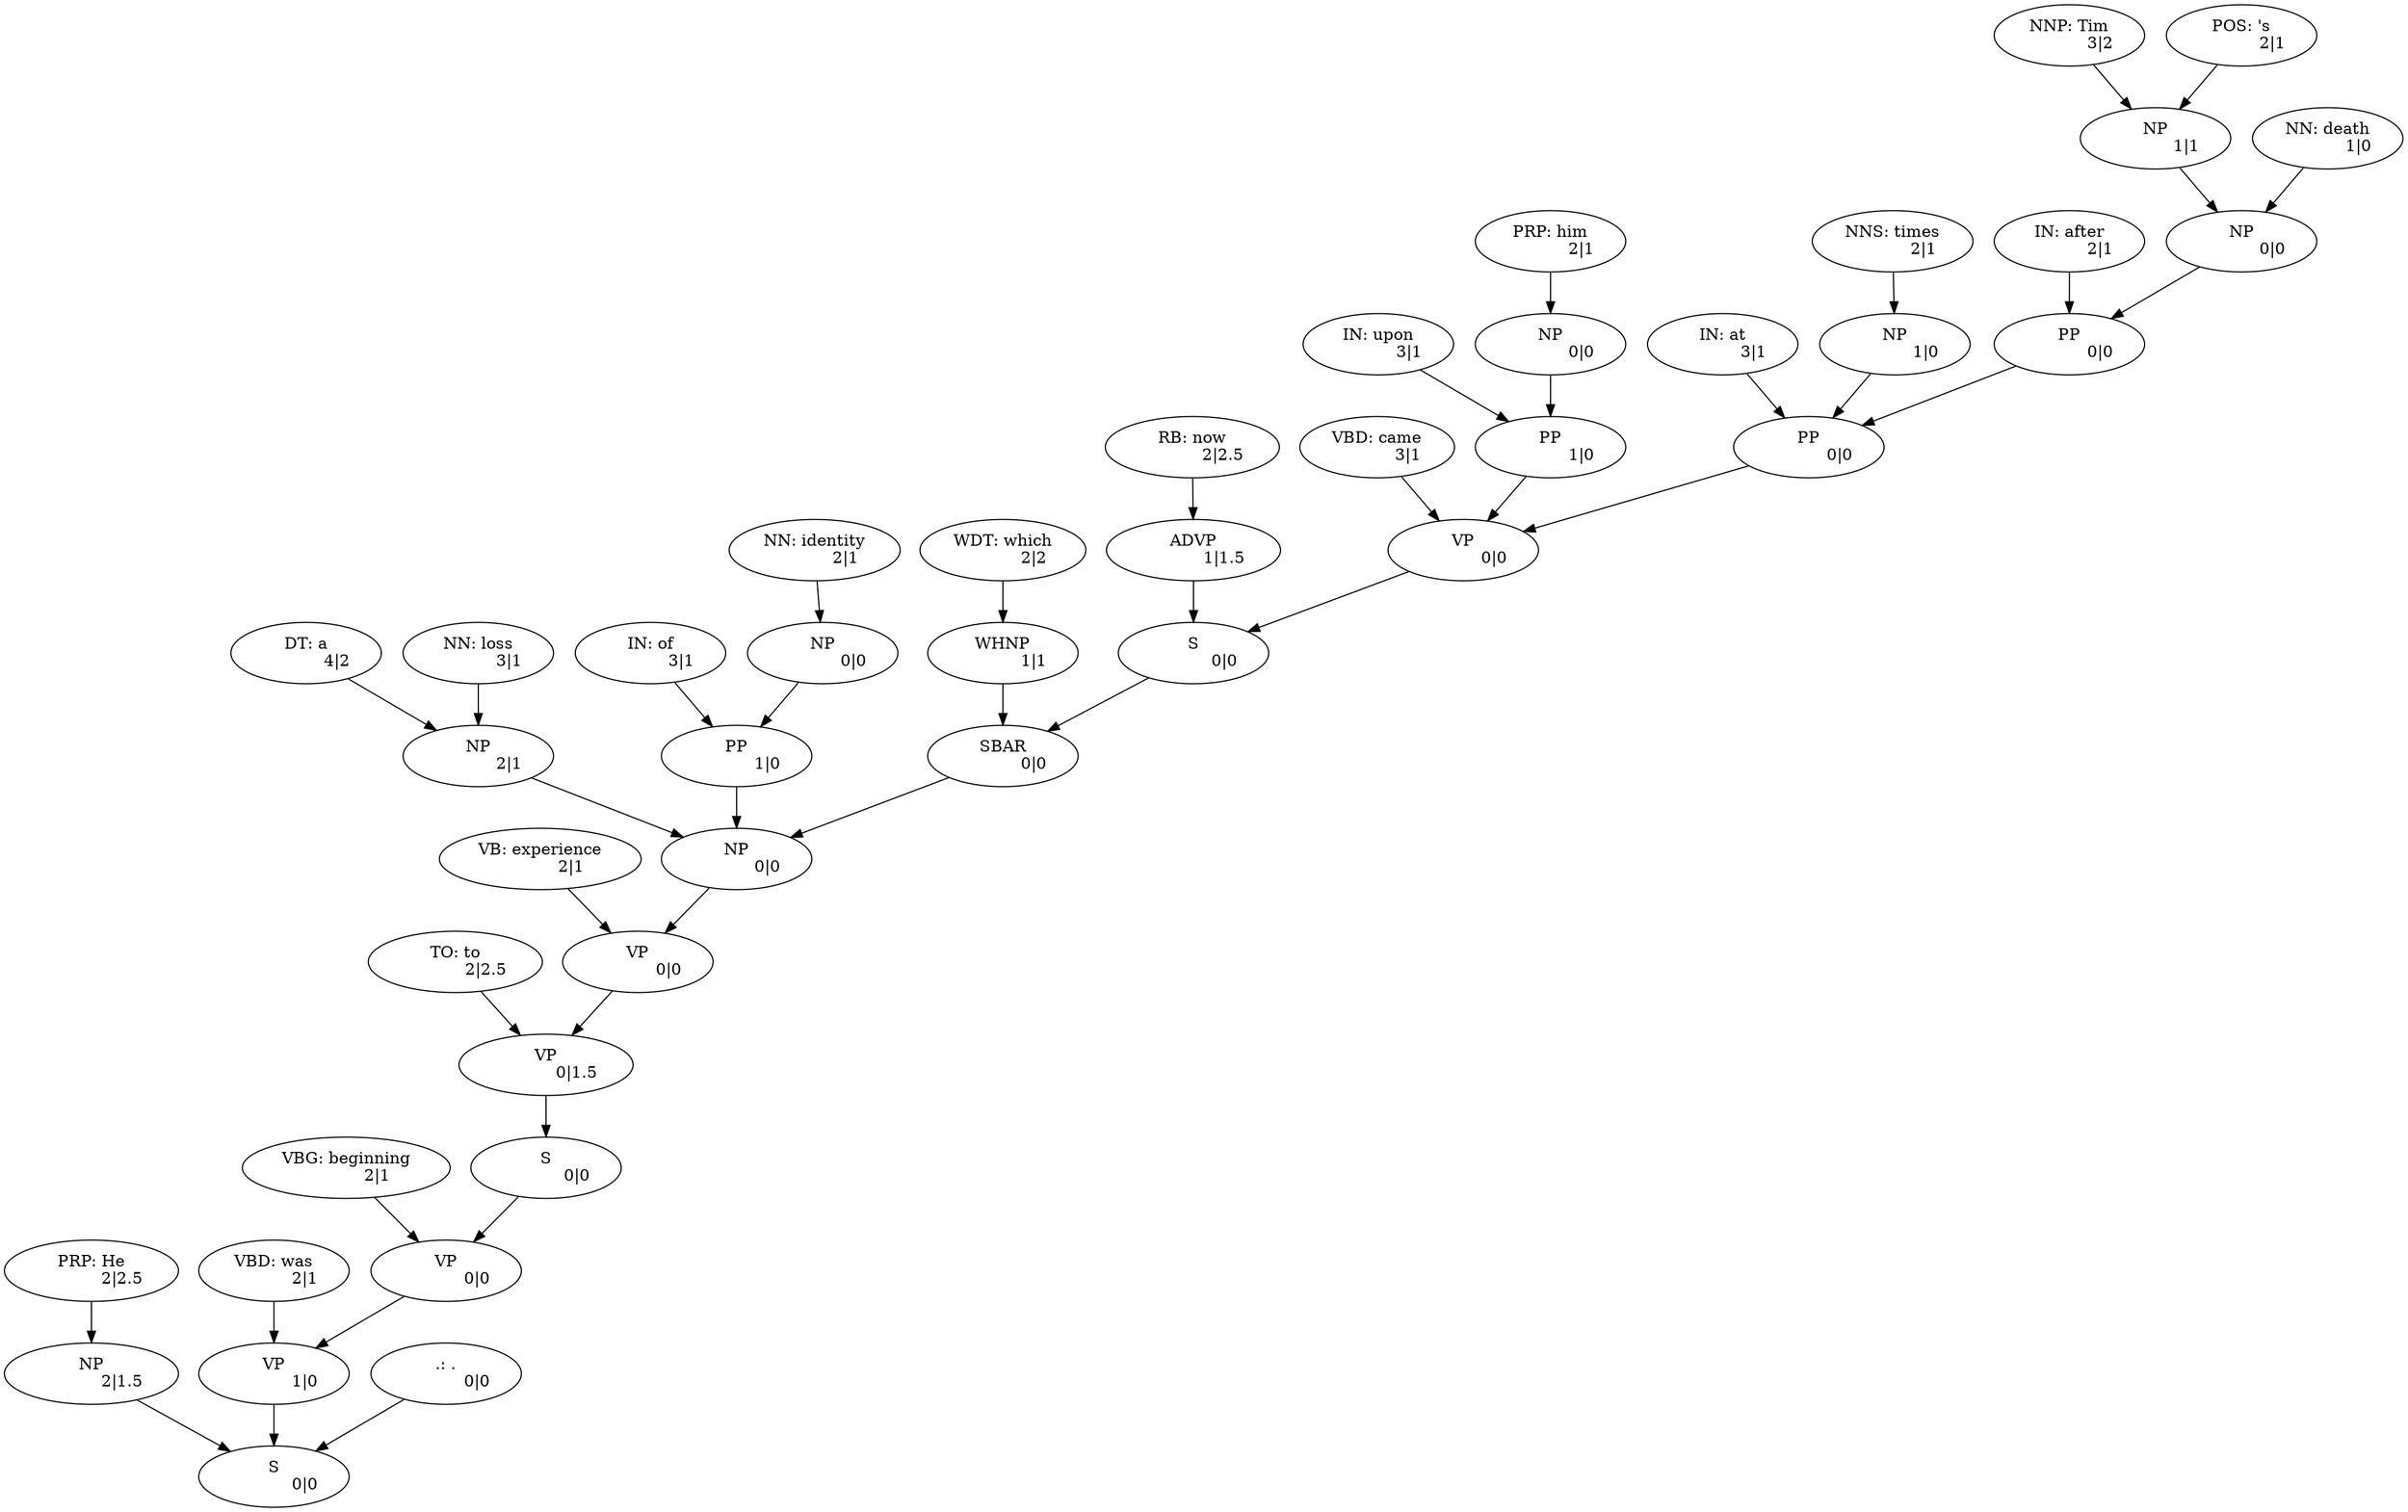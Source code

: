 digraph {
	52 [label="S
            0|0"]
	10 [label="NP
            2|1.5"]
	10 -> 52
	9 [label="PRP: He
            2|2.5"]
	9 -> 10
	50 [label="VP
            1|0"]
	50 -> 52
	11 [label="VBD: was
            2|1"]
	11 -> 50
	49 [label="VP
            0|0"]
	49 -> 50
	12 [label="VBG: beginning
            2|1"]
	12 -> 49
	48 [label="S
            0|0"]
	48 -> 49
	47 [label="VP
            0|1.5"]
	47 -> 48
	13 [label="TO: to
            2|2.5"]
	13 -> 47
	46 [label="VP
            0|0"]
	46 -> 47
	14 [label="VB: experience
            2|1"]
	14 -> 46
	45 [label="NP
            0|0"]
	45 -> 46
	17 [label="NP
            2|1"]
	17 -> 45
	15 [label="DT: a
            4|2"]
	15 -> 17
	16 [label="NN: loss
            3|1"]
	16 -> 17
	21 [label="PP
            1|0"]
	21 -> 45
	18 [label="IN: of
            3|1"]
	18 -> 21
	20 [label="NP
            0|0"]
	20 -> 21
	19 [label="NN: identity
            2|1"]
	19 -> 20
	44 [label="SBAR
            0|0"]
	44 -> 45
	23 [label="WHNP
            1|1"]
	23 -> 44
	22 [label="WDT: which
            2|2"]
	22 -> 23
	43 [label="S
            0|0"]
	43 -> 44
	25 [label="ADVP
            1|1.5"]
	25 -> 43
	24 [label="RB: now
            2|2.5"]
	24 -> 25
	42 [label="VP
            0|0"]
	42 -> 43
	26 [label="VBD: came
            3|1"]
	26 -> 42
	30 [label="PP
            1|0"]
	30 -> 42
	27 [label="IN: upon
            3|1"]
	27 -> 30
	29 [label="NP
            0|0"]
	29 -> 30
	28 [label="PRP: him
            2|1"]
	28 -> 29
	41 [label="PP
            0|0"]
	41 -> 42
	31 [label="IN: at
            3|1"]
	31 -> 41
	33 [label="NP
            1|0"]
	33 -> 41
	32 [label="NNS: times
            2|1"]
	32 -> 33
	40 [label="PP
            0|0"]
	40 -> 41
	34 [label="IN: after
            2|1"]
	34 -> 40
	39 [label="NP
            0|0"]
	39 -> 40
	37 [label="NP
            1|1"]
	37 -> 39
	35 [label="NNP: Tim
            3|2"]
	35 -> 37
	36 [label="POS: 's
            2|1"]
	36 -> 37
	38 [label="NN: death
            1|0"]
	38 -> 39
	51 [label=".: .
            0|0"]
	51 -> 52
}
